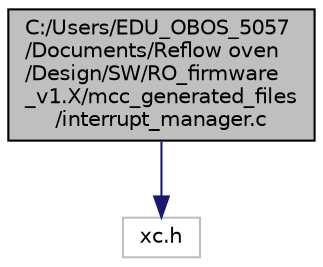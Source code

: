 digraph "C:/Users/EDU_OBOS_5057/Documents/Reflow oven/Design/SW/RO_firmware_v1.X/mcc_generated_files/interrupt_manager.c"
{
 // LATEX_PDF_SIZE
  edge [fontname="Helvetica",fontsize="10",labelfontname="Helvetica",labelfontsize="10"];
  node [fontname="Helvetica",fontsize="10",shape=record];
  Node1 [label="C:/Users/EDU_OBOS_5057\l/Documents/Reflow oven\l/Design/SW/RO_firmware\l_v1.X/mcc_generated_files\l/interrupt_manager.c",height=0.2,width=0.4,color="black", fillcolor="grey75", style="filled", fontcolor="black",tooltip=" "];
  Node1 -> Node2 [color="midnightblue",fontsize="10",style="solid"];
  Node2 [label="xc.h",height=0.2,width=0.4,color="grey75", fillcolor="white", style="filled",tooltip=" "];
}
